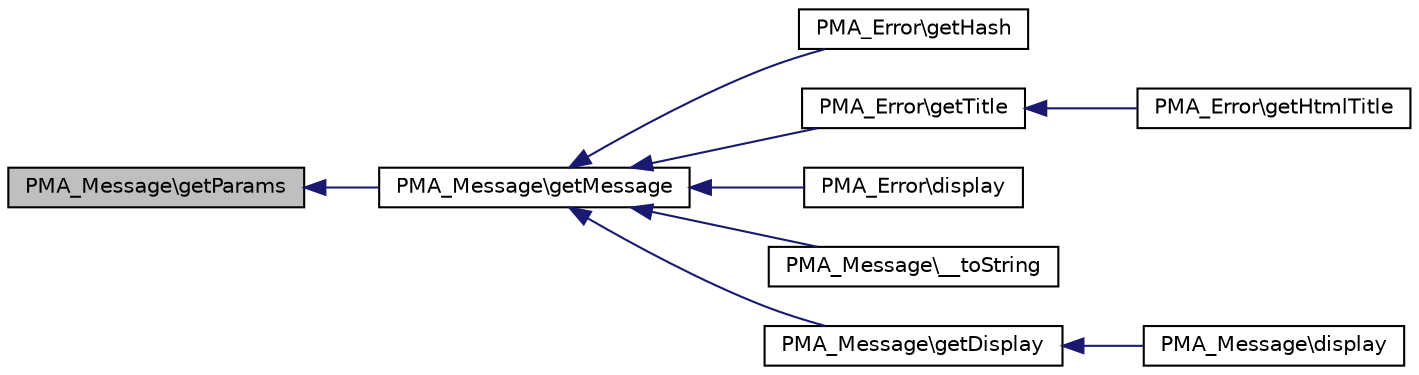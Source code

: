 digraph G
{
  edge [fontname="Helvetica",fontsize="10",labelfontname="Helvetica",labelfontsize="10"];
  node [fontname="Helvetica",fontsize="10",shape=record];
  rankdir="LR";
  Node1 [label="PMA_Message\\getParams",height=0.2,width=0.4,color="black", fillcolor="grey75", style="filled" fontcolor="black"];
  Node1 -> Node2 [dir="back",color="midnightblue",fontsize="10",style="solid",fontname="Helvetica"];
  Node2 [label="PMA_Message\\getMessage",height=0.2,width=0.4,color="black", fillcolor="white", style="filled",URL="$classPMA__Message.html#adadba6b61ece9b12e5947c447ed021d0",tooltip="returns compiled message"];
  Node2 -> Node3 [dir="back",color="midnightblue",fontsize="10",style="solid",fontname="Helvetica"];
  Node3 [label="PMA_Error\\getHash",height=0.2,width=0.4,color="black", fillcolor="white", style="filled",URL="$classPMA__Error.html#a7c1a10f8dfbe74a62511cea590777145",tooltip="returns unique PMA_Error::$_hash, if not exists it will be created"];
  Node2 -> Node4 [dir="back",color="midnightblue",fontsize="10",style="solid",fontname="Helvetica"];
  Node4 [label="PMA_Error\\getTitle",height=0.2,width=0.4,color="black", fillcolor="white", style="filled",URL="$classPMA__Error.html#a24e8709d5ab72850d9567f1ca1ed3a98",tooltip="returns title for error"];
  Node4 -> Node5 [dir="back",color="midnightblue",fontsize="10",style="solid",fontname="Helvetica"];
  Node5 [label="PMA_Error\\getHtmlTitle",height=0.2,width=0.4,color="black", fillcolor="white", style="filled",URL="$classPMA__Error.html#a086824028afb06d700d8f2ad3c3e417d",tooltip="returns title prepared for HTML Title-Tag"];
  Node2 -> Node6 [dir="back",color="midnightblue",fontsize="10",style="solid",fontname="Helvetica"];
  Node6 [label="PMA_Error\\display",height=0.2,width=0.4,color="black", fillcolor="white", style="filled",URL="$classPMA__Error.html#a8b50ee3c073f50d9fdd269996a4c20b1",tooltip="Displays the error in HTML."];
  Node2 -> Node7 [dir="back",color="midnightblue",fontsize="10",style="solid",fontname="Helvetica"];
  Node7 [label="PMA_Message\\__toString",height=0.2,width=0.4,color="black", fillcolor="white", style="filled",URL="$classPMA__Message.html#af2578e9f1d30cc65b296f74f5b9e180f",tooltip="magic method: return string representation for this object"];
  Node2 -> Node8 [dir="back",color="midnightblue",fontsize="10",style="solid",fontname="Helvetica"];
  Node8 [label="PMA_Message\\getDisplay",height=0.2,width=0.4,color="black", fillcolor="white", style="filled",URL="$classPMA__Message.html#ab5a9dc7650dadcd83a3c4bfaf3c3b4d6",tooltip="returns HTML code for displaying this message"];
  Node8 -> Node9 [dir="back",color="midnightblue",fontsize="10",style="solid",fontname="Helvetica"];
  Node9 [label="PMA_Message\\display",height=0.2,width=0.4,color="black", fillcolor="white", style="filled",URL="$classPMA__Message.html#adefab0885ebc8342413a11eda943c512",tooltip="Displays the message in HTML."];
}
